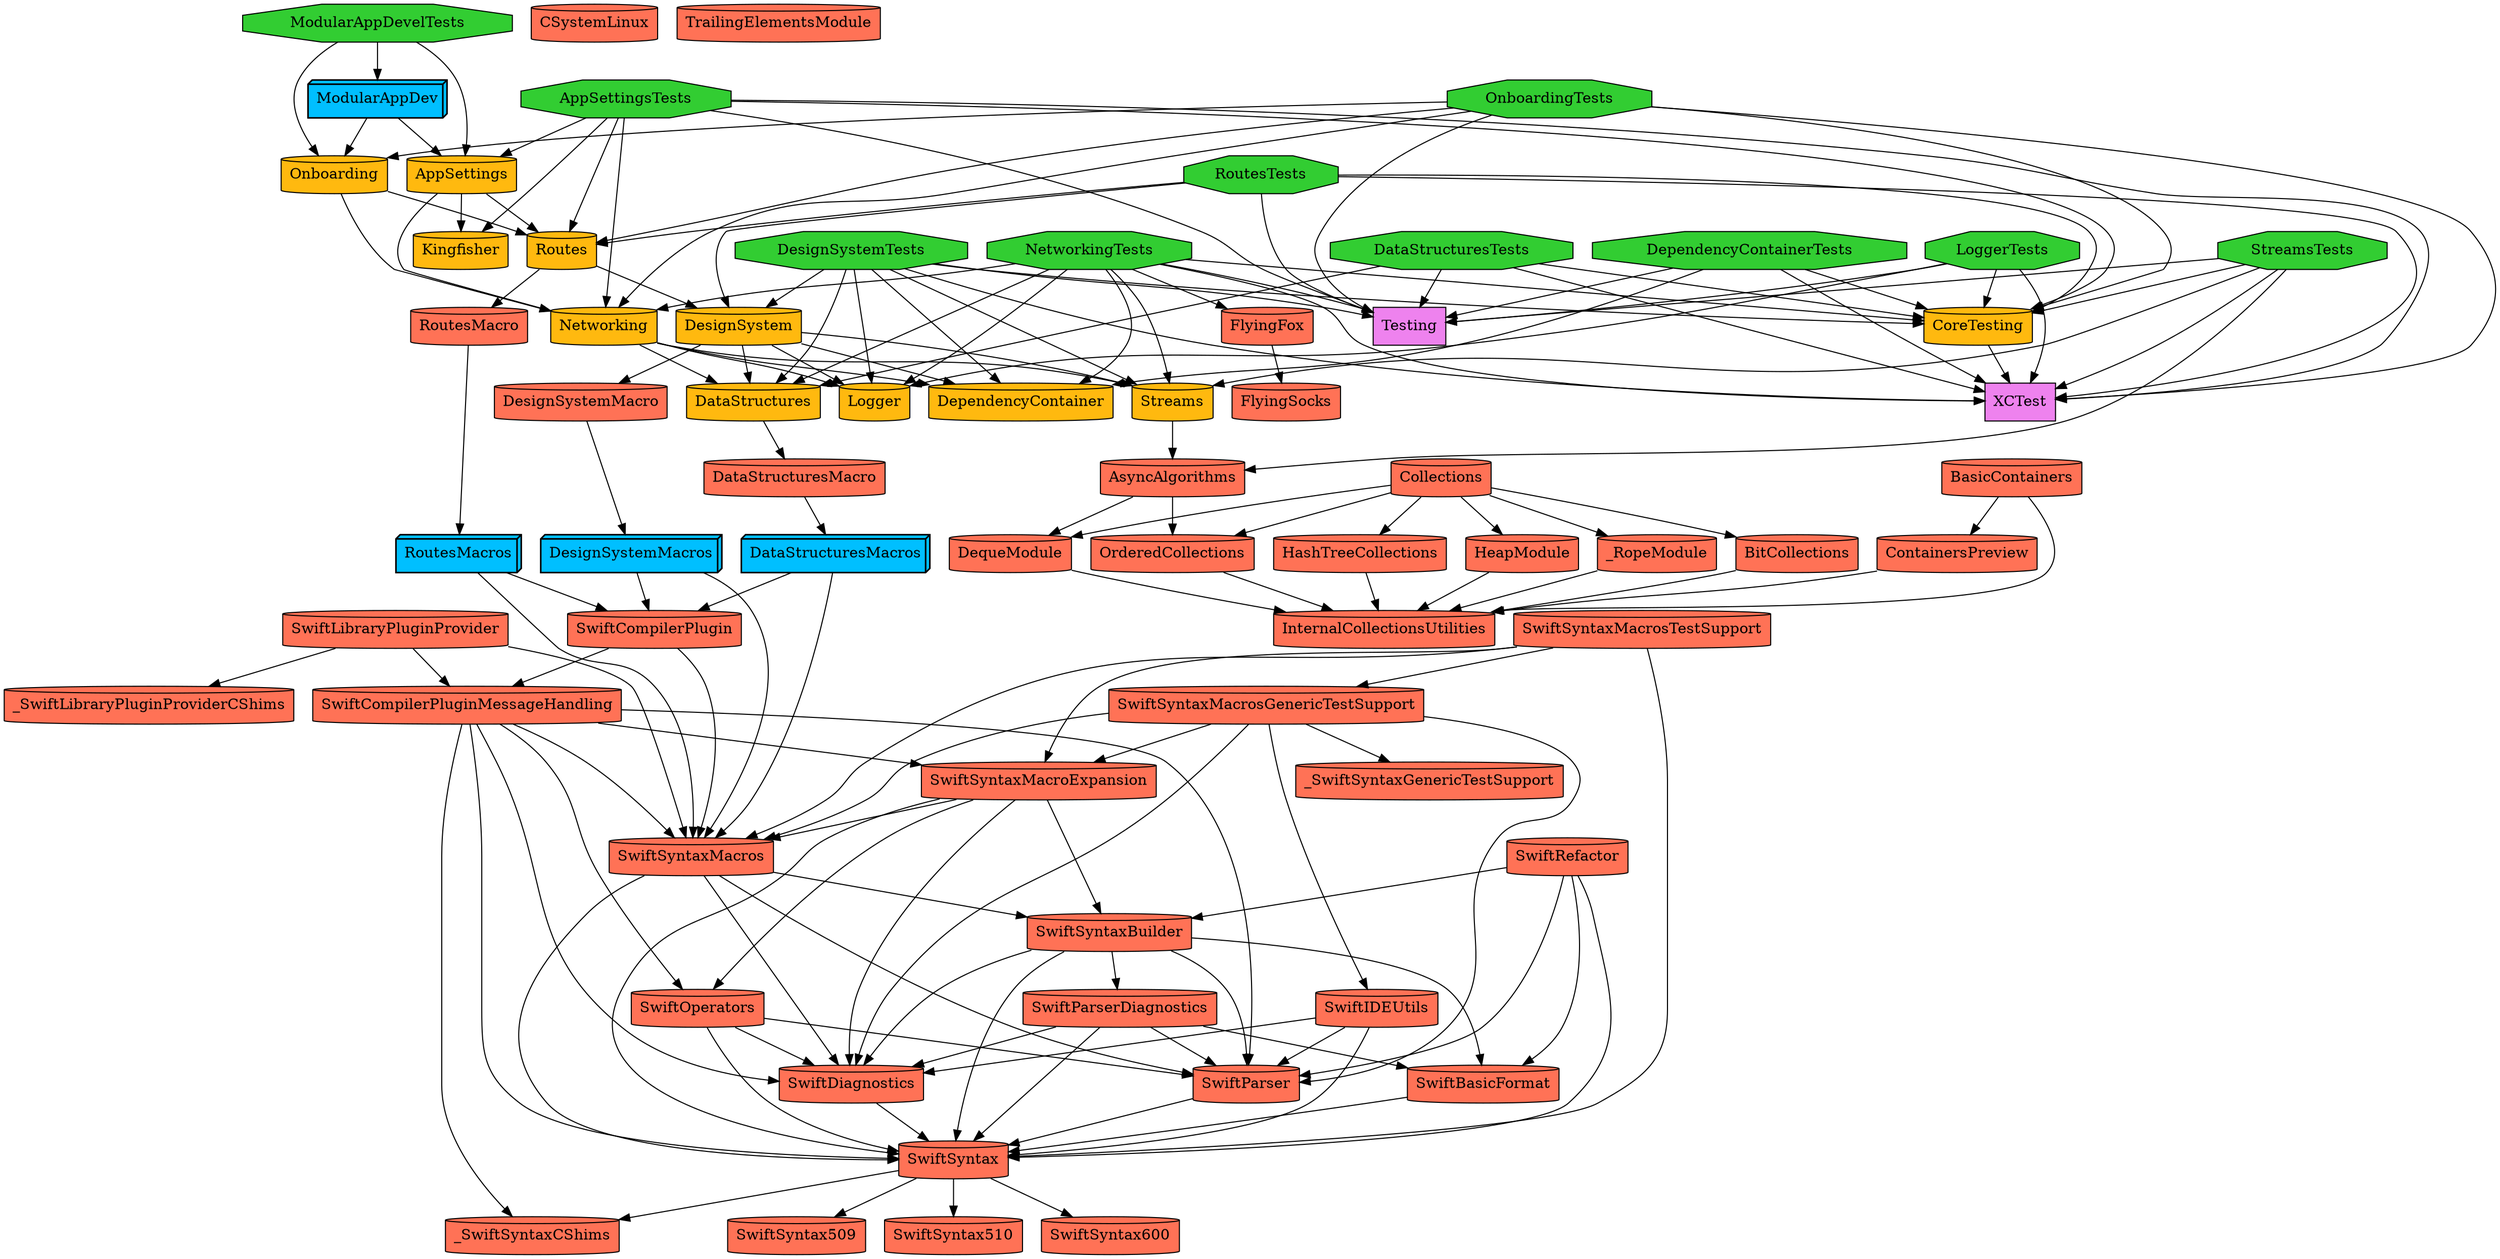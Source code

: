 digraph {
  AppSettings [fillcolor=darkgoldenrod1 shape=cylinder style=filled]
  AppSettingsTests [fillcolor=limegreen shape=octagon style=filled]
  AsyncAlgorithms [fillcolor=coral1 shape=cylinder style=filled]
  BasicContainers [fillcolor=coral1 shape=cylinder style=filled]
  BitCollections [fillcolor=coral1 shape=cylinder style=filled]
  CSystemLinux [fillcolor=coral1 shape=cylinder style=filled]
  Collections [fillcolor=coral1 shape=cylinder style=filled]
  ContainersPreview [fillcolor=coral1 shape=cylinder style=filled]
  CoreTesting [fillcolor=darkgoldenrod1 shape=cylinder style=filled]
  DataStructures [fillcolor=darkgoldenrod1 shape=cylinder style=filled]
  DataStructuresMacro [fillcolor=coral1 shape=cylinder style=filled]
  DataStructuresMacros [fillcolor=deepskyblue penwidth="1.5" shape=box3d style=filled]
  DataStructuresTests [fillcolor=limegreen shape=octagon style=filled]
  DependencyContainer [fillcolor=darkgoldenrod1 shape=cylinder style=filled]
  DependencyContainerTests [fillcolor=limegreen shape=octagon style=filled]
  DequeModule [fillcolor=coral1 shape=cylinder style=filled]
  DesignSystem [fillcolor=darkgoldenrod1 shape=cylinder style=filled]
  DesignSystemMacro [fillcolor=coral1 shape=cylinder style=filled]
  DesignSystemMacros [fillcolor=deepskyblue penwidth="1.5" shape=box3d style=filled]
  DesignSystemTests [fillcolor=limegreen shape=octagon style=filled]
  FlyingFox [fillcolor=coral1 shape=cylinder style=filled]
  FlyingSocks [fillcolor=coral1 shape=cylinder style=filled]
  HashTreeCollections [fillcolor=coral1 shape=cylinder style=filled]
  HeapModule [fillcolor=coral1 shape=cylinder style=filled]
  InternalCollectionsUtilities [fillcolor=coral1 shape=cylinder style=filled]
  Kingfisher [fillcolor=darkgoldenrod1 shape=cylinder style=filled]
  Logger [fillcolor=darkgoldenrod1 shape=cylinder style=filled]
  LoggerTests [fillcolor=limegreen shape=octagon style=filled]
  ModularAppDev [fillcolor=deepskyblue penwidth="1.5" shape=box3d style=filled]
  ModularAppDevelTests [fillcolor=limegreen shape=octagon style=filled]
  Networking [fillcolor=darkgoldenrod1 shape=cylinder style=filled]
  NetworkingTests [fillcolor=limegreen shape=octagon style=filled]
  Onboarding [fillcolor=darkgoldenrod1 shape=cylinder style=filled]
  OnboardingTests [fillcolor=limegreen shape=octagon style=filled]
  OrderedCollections [fillcolor=coral1 shape=cylinder style=filled]
  Routes [fillcolor=darkgoldenrod1 shape=cylinder style=filled]
  RoutesMacro [fillcolor=coral1 shape=cylinder style=filled]
  RoutesMacros [fillcolor=deepskyblue penwidth="1.5" shape=box3d style=filled]
  RoutesTests [fillcolor=limegreen shape=octagon style=filled]
  Streams [fillcolor=darkgoldenrod1 shape=cylinder style=filled]
  StreamsTests [fillcolor=limegreen shape=octagon style=filled]
  SwiftBasicFormat [fillcolor=coral1 shape=cylinder style=filled]
  SwiftCompilerPlugin [fillcolor=coral1 shape=cylinder style=filled]
  SwiftCompilerPluginMessageHandling [fillcolor=coral1 shape=cylinder style=filled]
  SwiftDiagnostics [fillcolor=coral1 shape=cylinder style=filled]
  SwiftIDEUtils [fillcolor=coral1 shape=cylinder style=filled]
  SwiftLibraryPluginProvider [fillcolor=coral1 shape=cylinder style=filled]
  SwiftOperators [fillcolor=coral1 shape=cylinder style=filled]
  SwiftParser [fillcolor=coral1 shape=cylinder style=filled]
  SwiftParserDiagnostics [fillcolor=coral1 shape=cylinder style=filled]
  SwiftRefactor [fillcolor=coral1 shape=cylinder style=filled]
  SwiftSyntax [fillcolor=coral1 shape=cylinder style=filled]
  SwiftSyntax509 [fillcolor=coral1 shape=cylinder style=filled]
  SwiftSyntax510 [fillcolor=coral1 shape=cylinder style=filled]
  SwiftSyntax600 [fillcolor=coral1 shape=cylinder style=filled]
  SwiftSyntaxBuilder [fillcolor=coral1 shape=cylinder style=filled]
  SwiftSyntaxMacroExpansion [fillcolor=coral1 shape=cylinder style=filled]
  SwiftSyntaxMacros [fillcolor=coral1 shape=cylinder style=filled]
  SwiftSyntaxMacrosGenericTestSupport [fillcolor=coral1 shape=cylinder style=filled]
  SwiftSyntaxMacrosTestSupport [fillcolor=coral1 shape=cylinder style=filled]
  Testing [fillcolor=violet shape=rectangle style=filled]
  TrailingElementsModule [fillcolor=coral1 shape=cylinder style=filled]
  XCTest [fillcolor=violet shape=rectangle style=filled]
  _RopeModule [fillcolor=coral1 shape=cylinder style=filled]
  _SwiftLibraryPluginProviderCShims [fillcolor=coral1 shape=cylinder style=filled]
  _SwiftSyntaxCShims [fillcolor=coral1 shape=cylinder style=filled]
  _SwiftSyntaxGenericTestSupport [fillcolor=coral1 shape=cylinder style=filled]
  AppSettings -> Kingfisher
  AppSettings -> Networking
  AppSettings -> Routes
  AppSettingsTests -> Kingfisher
  AppSettingsTests -> CoreTesting
  AppSettingsTests -> Testing
  AppSettingsTests -> Networking
  AppSettingsTests -> XCTest
  AppSettingsTests -> Routes
  AppSettingsTests -> AppSettings
  AsyncAlgorithms -> DequeModule
  AsyncAlgorithms -> OrderedCollections
  BasicContainers -> InternalCollectionsUtilities
  BasicContainers -> ContainersPreview
  BitCollections -> InternalCollectionsUtilities
  Collections -> OrderedCollections
  Collections -> HashTreeCollections
  Collections -> BitCollections
  Collections -> DequeModule
  Collections -> _RopeModule
  Collections -> HeapModule
  ContainersPreview -> InternalCollectionsUtilities
  CoreTesting -> XCTest
  DataStructures -> DataStructuresMacro
  DataStructuresMacro -> DataStructuresMacros
  DataStructuresMacros -> SwiftSyntaxMacros
  DataStructuresMacros -> SwiftCompilerPlugin
  DataStructuresTests -> DataStructures
  DataStructuresTests -> XCTest
  DataStructuresTests -> CoreTesting
  DataStructuresTests -> Testing
  DependencyContainerTests -> DependencyContainer
  DependencyContainerTests -> Testing
  DependencyContainerTests -> XCTest
  DependencyContainerTests -> CoreTesting
  DequeModule -> InternalCollectionsUtilities
  DesignSystem -> DataStructures
  DesignSystem -> DependencyContainer
  DesignSystem -> DesignSystemMacro
  DesignSystem -> Logger
  DesignSystem -> Streams
  DesignSystemMacro -> DesignSystemMacros
  DesignSystemMacros -> SwiftSyntaxMacros
  DesignSystemMacros -> SwiftCompilerPlugin
  DesignSystemTests -> Logger
  DesignSystemTests -> CoreTesting
  DesignSystemTests -> DesignSystem
  DesignSystemTests -> XCTest
  DesignSystemTests -> DataStructures
  DesignSystemTests -> DependencyContainer
  DesignSystemTests -> Streams
  DesignSystemTests -> Testing
  FlyingFox -> FlyingSocks
  HashTreeCollections -> InternalCollectionsUtilities
  HeapModule -> InternalCollectionsUtilities
  LoggerTests -> Testing
  LoggerTests -> XCTest
  LoggerTests -> Logger
  LoggerTests -> CoreTesting
  ModularAppDev -> Onboarding
  ModularAppDev -> AppSettings
  ModularAppDevelTests -> ModularAppDev
  ModularAppDevelTests -> AppSettings
  ModularAppDevelTests -> Onboarding
  Networking -> DataStructures
  Networking -> DependencyContainer
  Networking -> Streams
  Networking -> Logger
  NetworkingTests -> XCTest
  NetworkingTests -> DataStructures
  NetworkingTests -> Networking
  NetworkingTests -> Testing
  NetworkingTests -> DependencyContainer
  NetworkingTests -> CoreTesting
  NetworkingTests -> FlyingFox
  NetworkingTests -> Logger
  NetworkingTests -> Streams
  Onboarding -> Networking
  Onboarding -> Routes
  OnboardingTests -> Routes
  OnboardingTests -> Networking
  OnboardingTests -> Onboarding
  OnboardingTests -> Testing
  OnboardingTests -> XCTest
  OnboardingTests -> CoreTesting
  OrderedCollections -> InternalCollectionsUtilities
  Routes -> RoutesMacro
  Routes -> DesignSystem
  RoutesMacro -> RoutesMacros
  RoutesMacros -> SwiftCompilerPlugin
  RoutesMacros -> SwiftSyntaxMacros
  RoutesTests -> Routes
  RoutesTests -> DesignSystem
  RoutesTests -> XCTest
  RoutesTests -> CoreTesting
  RoutesTests -> Testing
  Streams -> AsyncAlgorithms
  StreamsTests -> AsyncAlgorithms
  StreamsTests -> Streams
  StreamsTests -> Testing
  StreamsTests -> XCTest
  StreamsTests -> CoreTesting
  SwiftBasicFormat -> SwiftSyntax
  SwiftCompilerPlugin -> SwiftCompilerPluginMessageHandling
  SwiftCompilerPlugin -> SwiftSyntaxMacros
  SwiftCompilerPluginMessageHandling -> SwiftSyntax
  SwiftCompilerPluginMessageHandling -> SwiftDiagnostics
  SwiftCompilerPluginMessageHandling -> _SwiftSyntaxCShims
  SwiftCompilerPluginMessageHandling -> SwiftParser
  SwiftCompilerPluginMessageHandling -> SwiftSyntaxMacros
  SwiftCompilerPluginMessageHandling -> SwiftOperators
  SwiftCompilerPluginMessageHandling -> SwiftSyntaxMacroExpansion
  SwiftDiagnostics -> SwiftSyntax
  SwiftIDEUtils -> SwiftParser
  SwiftIDEUtils -> SwiftSyntax
  SwiftIDEUtils -> SwiftDiagnostics
  SwiftLibraryPluginProvider -> SwiftSyntaxMacros
  SwiftLibraryPluginProvider -> SwiftCompilerPluginMessageHandling
  SwiftLibraryPluginProvider -> _SwiftLibraryPluginProviderCShims
  SwiftOperators -> SwiftSyntax
  SwiftOperators -> SwiftParser
  SwiftOperators -> SwiftDiagnostics
  SwiftParser -> SwiftSyntax
  SwiftParserDiagnostics -> SwiftParser
  SwiftParserDiagnostics -> SwiftBasicFormat
  SwiftParserDiagnostics -> SwiftSyntax
  SwiftParserDiagnostics -> SwiftDiagnostics
  SwiftRefactor -> SwiftSyntaxBuilder
  SwiftRefactor -> SwiftSyntax
  SwiftRefactor -> SwiftBasicFormat
  SwiftRefactor -> SwiftParser
  SwiftSyntax -> SwiftSyntax510
  SwiftSyntax -> SwiftSyntax600
  SwiftSyntax -> SwiftSyntax509
  SwiftSyntax -> _SwiftSyntaxCShims
  SwiftSyntaxBuilder -> SwiftBasicFormat
  SwiftSyntaxBuilder -> SwiftSyntax
  SwiftSyntaxBuilder -> SwiftParser
  SwiftSyntaxBuilder -> SwiftParserDiagnostics
  SwiftSyntaxBuilder -> SwiftDiagnostics
  SwiftSyntaxMacroExpansion -> SwiftDiagnostics
  SwiftSyntaxMacroExpansion -> SwiftSyntaxBuilder
  SwiftSyntaxMacroExpansion -> SwiftSyntaxMacros
  SwiftSyntaxMacroExpansion -> SwiftOperators
  SwiftSyntaxMacroExpansion -> SwiftSyntax
  SwiftSyntaxMacros -> SwiftDiagnostics
  SwiftSyntaxMacros -> SwiftSyntaxBuilder
  SwiftSyntaxMacros -> SwiftSyntax
  SwiftSyntaxMacros -> SwiftParser
  SwiftSyntaxMacrosGenericTestSupport -> _SwiftSyntaxGenericTestSupport
  SwiftSyntaxMacrosGenericTestSupport -> SwiftSyntaxMacros
  SwiftSyntaxMacrosGenericTestSupport -> SwiftParser
  SwiftSyntaxMacrosGenericTestSupport -> SwiftIDEUtils
  SwiftSyntaxMacrosGenericTestSupport -> SwiftSyntaxMacroExpansion
  SwiftSyntaxMacrosGenericTestSupport -> SwiftDiagnostics
  SwiftSyntaxMacrosTestSupport -> SwiftSyntaxMacrosGenericTestSupport
  SwiftSyntaxMacrosTestSupport -> SwiftSyntaxMacros
  SwiftSyntaxMacrosTestSupport -> SwiftSyntaxMacroExpansion
  SwiftSyntaxMacrosTestSupport -> SwiftSyntax
  _RopeModule -> InternalCollectionsUtilities
}